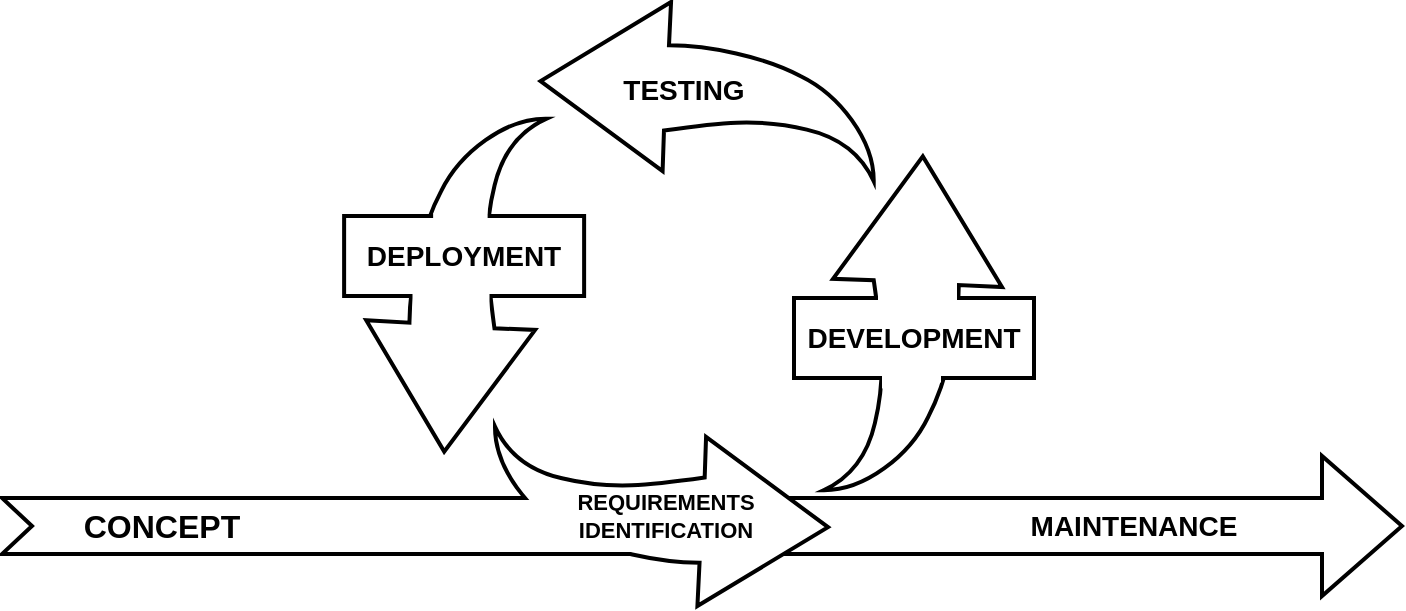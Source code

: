 <mxfile version="21.2.9" type="google">
  <diagram name="Page-1" id="TU9cMm2nIYHP4PvLX6EH">
    <mxGraphModel grid="1" page="1" gridSize="10" guides="1" tooltips="1" connect="1" arrows="1" fold="1" pageScale="1" pageWidth="850" pageHeight="1100" math="0" shadow="0">
      <root>
        <mxCell id="0" />
        <mxCell id="1" parent="0" />
        <mxCell id="wPlcVkqJkqEhEnjkIJBd-27" value="" style="html=1;shadow=0;dashed=0;align=center;verticalAlign=middle;shape=mxgraph.arrows2.arrow;dy=0.6;dx=40;notch=15;strokeWidth=2;" vertex="1" parent="1">
          <mxGeometry x="80" y="322" width="700" height="70" as="geometry" />
        </mxCell>
        <mxCell id="wPlcVkqJkqEhEnjkIJBd-21" value="" style="sketch=0;html=1;aspect=fixed;shadow=0;verticalAlign=top;labelPosition=center;verticalLabelPosition=bottom;shape=mxgraph.gcp2.arrows_system;flipH=1;strokeWidth=2;" vertex="1" parent="1">
          <mxGeometry x="262.11" y="95.01" width="317.89" height="301.99" as="geometry" />
        </mxCell>
        <mxCell id="wPlcVkqJkqEhEnjkIJBd-25" value="&lt;h4&gt;&lt;font style=&quot;font-size: 16px;&quot;&gt;CONCEPT&lt;/font&gt;&lt;/h4&gt;" style="text;html=1;strokeColor=none;fillColor=none;align=center;verticalAlign=middle;whiteSpace=wrap;rounded=0;" vertex="1" parent="1">
          <mxGeometry x="110" y="342" width="100" height="30" as="geometry" />
        </mxCell>
        <mxCell id="wPlcVkqJkqEhEnjkIJBd-28" value="" style="rounded=0;whiteSpace=wrap;html=1;strokeColor=none;" vertex="1" parent="1">
          <mxGeometry x="346" y="338" width="80" height="32" as="geometry" />
        </mxCell>
        <mxCell id="wPlcVkqJkqEhEnjkIJBd-29" value="" style="rounded=0;whiteSpace=wrap;html=1;strokeColor=none;" vertex="1" parent="1">
          <mxGeometry x="330" y="344" width="60" height="22" as="geometry" />
        </mxCell>
        <mxCell id="wPlcVkqJkqEhEnjkIJBd-16" value="&lt;h6 style=&quot;&quot;&gt;&lt;span style=&quot;background-color: initial;&quot;&gt;&lt;font style=&quot;font-size: 11px;&quot;&gt;REQUIREMENTS IDENTIFICATION&lt;/font&gt;&lt;/span&gt;&lt;br&gt;&lt;/h6&gt;" style="text;html=1;strokeColor=none;fillColor=none;align=center;verticalAlign=middle;whiteSpace=wrap;rounded=0;" vertex="1" parent="1">
          <mxGeometry x="357" y="337" width="110" height="30" as="geometry" />
        </mxCell>
        <mxCell id="wPlcVkqJkqEhEnjkIJBd-31" value="" style="rounded=0;whiteSpace=wrap;html=1;strokeWidth=2;" vertex="1" parent="1">
          <mxGeometry x="476" y="243" width="120" height="40" as="geometry" />
        </mxCell>
        <mxCell id="wPlcVkqJkqEhEnjkIJBd-32" value="" style="rounded=0;whiteSpace=wrap;html=1;strokeWidth=2;strokeColor=none;rotation=90;" vertex="1" parent="1">
          <mxGeometry x="511.75" y="240" width="22.5" height="10" as="geometry" />
        </mxCell>
        <mxCell id="wPlcVkqJkqEhEnjkIJBd-33" value="" style="rounded=0;whiteSpace=wrap;html=1;strokeWidth=2;strokeColor=none;rotation=90;" vertex="1" parent="1">
          <mxGeometry x="521.75" y="237.01" width="22.5" height="10" as="geometry" />
        </mxCell>
        <mxCell id="wPlcVkqJkqEhEnjkIJBd-34" value="" style="rounded=0;whiteSpace=wrap;html=1;strokeWidth=2;strokeColor=none;rotation=90;" vertex="1" parent="1">
          <mxGeometry x="531.25" y="236.01" width="22.5" height="10" as="geometry" />
        </mxCell>
        <mxCell id="wPlcVkqJkqEhEnjkIJBd-35" value="" style="rounded=0;whiteSpace=wrap;html=1;strokeWidth=2;strokeColor=none;rotation=90;" vertex="1" parent="1">
          <mxGeometry x="541.25" y="236.01" width="22.5" height="10" as="geometry" />
        </mxCell>
        <mxCell id="wPlcVkqJkqEhEnjkIJBd-36" value="" style="rounded=0;whiteSpace=wrap;html=1;strokeWidth=2;strokeColor=none;rotation=90;" vertex="1" parent="1">
          <mxGeometry x="513.75" y="272" width="22.5" height="10" as="geometry" />
        </mxCell>
        <mxCell id="wPlcVkqJkqEhEnjkIJBd-37" value="" style="rounded=0;whiteSpace=wrap;html=1;strokeWidth=2;strokeColor=none;rotation=90;" vertex="1" parent="1">
          <mxGeometry x="523.75" y="272" width="22.5" height="10" as="geometry" />
        </mxCell>
        <mxCell id="wPlcVkqJkqEhEnjkIJBd-38" value="" style="rounded=0;whiteSpace=wrap;html=1;strokeWidth=2;strokeColor=none;rotation=90;" vertex="1" parent="1">
          <mxGeometry x="531.25" y="267" width="22.5" height="10" as="geometry" />
        </mxCell>
        <mxCell id="wPlcVkqJkqEhEnjkIJBd-39" value="" style="rounded=0;whiteSpace=wrap;html=1;strokeWidth=2;strokeColor=none;rotation=90;" vertex="1" parent="1">
          <mxGeometry x="533.25" y="269" width="22.5" height="10" as="geometry" />
        </mxCell>
        <mxCell id="wPlcVkqJkqEhEnjkIJBd-40" value="&lt;h4&gt;&lt;font style=&quot;font-size: 14px;&quot;&gt;DEVELOPMENT&lt;/font&gt;&lt;/h4&gt;" style="text;html=1;strokeColor=none;fillColor=none;align=center;verticalAlign=middle;whiteSpace=wrap;rounded=0;" vertex="1" parent="1">
          <mxGeometry x="486" y="248" width="100" height="30" as="geometry" />
        </mxCell>
        <mxCell id="wPlcVkqJkqEhEnjkIJBd-41" value="&lt;h4&gt;&lt;font style=&quot;font-size: 14px;&quot;&gt;TESTING&lt;/font&gt;&lt;/h4&gt;" style="text;html=1;strokeColor=none;fillColor=none;align=center;verticalAlign=middle;whiteSpace=wrap;rounded=0;" vertex="1" parent="1">
          <mxGeometry x="371.06" y="124" width="100" height="30" as="geometry" />
        </mxCell>
        <mxCell id="wPlcVkqJkqEhEnjkIJBd-42" value="" style="rounded=0;whiteSpace=wrap;html=1;strokeWidth=2;" vertex="1" parent="1">
          <mxGeometry x="251.06" y="202" width="120" height="40" as="geometry" />
        </mxCell>
        <mxCell id="wPlcVkqJkqEhEnjkIJBd-43" value="" style="rounded=0;whiteSpace=wrap;html=1;strokeColor=none;rotation=90;" vertex="1" parent="1">
          <mxGeometry x="296.31" y="200.25" width="20" height="21.5" as="geometry" />
        </mxCell>
        <mxCell id="wPlcVkqJkqEhEnjkIJBd-44" value="" style="rounded=0;whiteSpace=wrap;html=1;strokeColor=none;rotation=90;" vertex="1" parent="1">
          <mxGeometry x="294" y="203" width="20" height="20" as="geometry" />
        </mxCell>
        <mxCell id="wPlcVkqJkqEhEnjkIJBd-45" value="" style="rounded=0;whiteSpace=wrap;html=1;strokeColor=none;rotation=90;" vertex="1" parent="1">
          <mxGeometry x="302.06" y="196.5" width="20" height="21.5" as="geometry" />
        </mxCell>
        <mxCell id="wPlcVkqJkqEhEnjkIJBd-46" value="" style="rounded=0;whiteSpace=wrap;html=1;strokeColor=none;rotation=90;" vertex="1" parent="1">
          <mxGeometry x="286" y="230.26" width="20" height="21.5" as="geometry" />
        </mxCell>
        <mxCell id="wPlcVkqJkqEhEnjkIJBd-47" value="" style="rounded=0;whiteSpace=wrap;html=1;strokeColor=none;rotation=90;" vertex="1" parent="1">
          <mxGeometry x="303" y="236.26" width="20" height="21.5" as="geometry" />
        </mxCell>
        <mxCell id="wPlcVkqJkqEhEnjkIJBd-48" value="&lt;h4&gt;&lt;font style=&quot;font-size: 14px;&quot;&gt;DEPLOYMENT&lt;/font&gt;&lt;/h4&gt;" style="text;html=1;strokeColor=none;fillColor=none;align=center;verticalAlign=middle;whiteSpace=wrap;rounded=0;" vertex="1" parent="1">
          <mxGeometry x="261.06" y="207.01" width="100" height="30" as="geometry" />
        </mxCell>
        <mxCell id="wPlcVkqJkqEhEnjkIJBd-49" value="&lt;h4&gt;&lt;font style=&quot;font-size: 14px;&quot;&gt;MAINTENANCE&lt;/font&gt;&lt;/h4&gt;" style="text;html=1;strokeColor=none;fillColor=none;align=center;verticalAlign=middle;whiteSpace=wrap;rounded=0;" vertex="1" parent="1">
          <mxGeometry x="596" y="342" width="100" height="30" as="geometry" />
        </mxCell>
      </root>
    </mxGraphModel>
  </diagram>
</mxfile>
